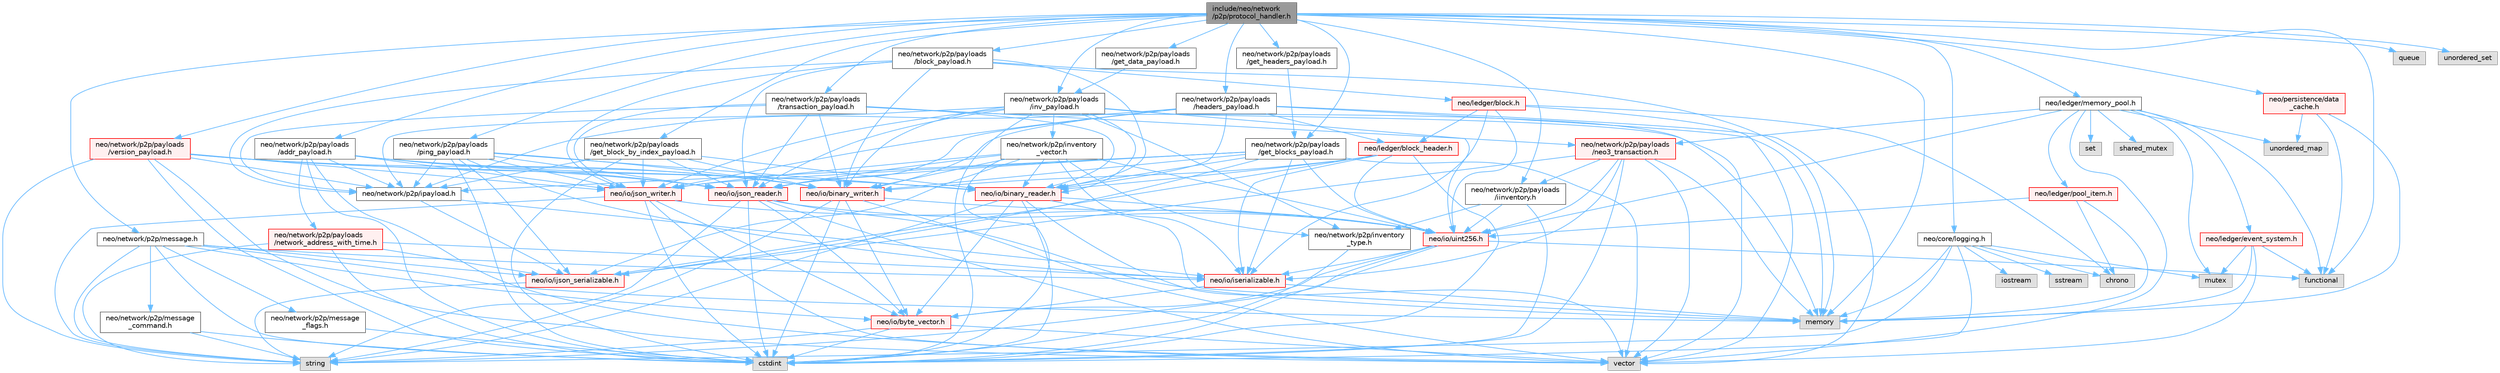 digraph "include/neo/network/p2p/protocol_handler.h"
{
 // LATEX_PDF_SIZE
  bgcolor="transparent";
  edge [fontname=Helvetica,fontsize=10,labelfontname=Helvetica,labelfontsize=10];
  node [fontname=Helvetica,fontsize=10,shape=box,height=0.2,width=0.4];
  Node1 [id="Node000001",label="include/neo/network\l/p2p/protocol_handler.h",height=0.2,width=0.4,color="gray40", fillcolor="grey60", style="filled", fontcolor="black",tooltip=" "];
  Node1 -> Node2 [id="edge1_Node000001_Node000002",color="steelblue1",style="solid",tooltip=" "];
  Node2 [id="Node000002",label="neo/core/logging.h",height=0.2,width=0.4,color="grey40", fillcolor="white", style="filled",URL="$core_2logging_8h.html",tooltip=" "];
  Node2 -> Node3 [id="edge2_Node000002_Node000003",color="steelblue1",style="solid",tooltip=" "];
  Node3 [id="Node000003",label="chrono",height=0.2,width=0.4,color="grey60", fillcolor="#E0E0E0", style="filled",tooltip=" "];
  Node2 -> Node4 [id="edge3_Node000002_Node000004",color="steelblue1",style="solid",tooltip=" "];
  Node4 [id="Node000004",label="cstdint",height=0.2,width=0.4,color="grey60", fillcolor="#E0E0E0", style="filled",tooltip=" "];
  Node2 -> Node5 [id="edge4_Node000002_Node000005",color="steelblue1",style="solid",tooltip=" "];
  Node5 [id="Node000005",label="memory",height=0.2,width=0.4,color="grey60", fillcolor="#E0E0E0", style="filled",tooltip=" "];
  Node2 -> Node6 [id="edge5_Node000002_Node000006",color="steelblue1",style="solid",tooltip=" "];
  Node6 [id="Node000006",label="sstream",height=0.2,width=0.4,color="grey60", fillcolor="#E0E0E0", style="filled",tooltip=" "];
  Node2 -> Node7 [id="edge6_Node000002_Node000007",color="steelblue1",style="solid",tooltip=" "];
  Node7 [id="Node000007",label="string",height=0.2,width=0.4,color="grey60", fillcolor="#E0E0E0", style="filled",tooltip=" "];
  Node2 -> Node8 [id="edge7_Node000002_Node000008",color="steelblue1",style="solid",tooltip=" "];
  Node8 [id="Node000008",label="iostream",height=0.2,width=0.4,color="grey60", fillcolor="#E0E0E0", style="filled",tooltip=" "];
  Node2 -> Node9 [id="edge8_Node000002_Node000009",color="steelblue1",style="solid",tooltip=" "];
  Node9 [id="Node000009",label="mutex",height=0.2,width=0.4,color="grey60", fillcolor="#E0E0E0", style="filled",tooltip=" "];
  Node1 -> Node10 [id="edge9_Node000001_Node000010",color="steelblue1",style="solid",tooltip=" "];
  Node10 [id="Node000010",label="neo/ledger/memory_pool.h",height=0.2,width=0.4,color="grey40", fillcolor="white", style="filled",URL="$ledger_2memory__pool_8h.html",tooltip=" "];
  Node10 -> Node11 [id="edge10_Node000010_Node000011",color="steelblue1",style="solid",tooltip=" "];
  Node11 [id="Node000011",label="neo/io/uint256.h",height=0.2,width=0.4,color="red", fillcolor="#FFF0F0", style="filled",URL="$uint256_8h.html",tooltip=" "];
  Node11 -> Node16 [id="edge11_Node000011_Node000016",color="steelblue1",style="solid",tooltip=" "];
  Node16 [id="Node000016",label="neo/io/byte_vector.h",height=0.2,width=0.4,color="red", fillcolor="#FFF0F0", style="filled",URL="$io_2byte__vector_8h.html",tooltip=" "];
  Node16 -> Node4 [id="edge12_Node000016_Node000004",color="steelblue1",style="solid",tooltip=" "];
  Node16 -> Node7 [id="edge13_Node000016_Node000007",color="steelblue1",style="solid",tooltip=" "];
  Node16 -> Node15 [id="edge14_Node000016_Node000015",color="steelblue1",style="solid",tooltip=" "];
  Node15 [id="Node000015",label="vector",height=0.2,width=0.4,color="grey60", fillcolor="#E0E0E0", style="filled",tooltip=" "];
  Node11 -> Node17 [id="edge15_Node000011_Node000017",color="steelblue1",style="solid",tooltip=" "];
  Node17 [id="Node000017",label="neo/io/iserializable.h",height=0.2,width=0.4,color="red", fillcolor="#FFF0F0", style="filled",URL="$iserializable_8h.html",tooltip=" "];
  Node17 -> Node16 [id="edge16_Node000017_Node000016",color="steelblue1",style="solid",tooltip=" "];
  Node17 -> Node5 [id="edge17_Node000017_Node000005",color="steelblue1",style="solid",tooltip=" "];
  Node11 -> Node4 [id="edge18_Node000011_Node000004",color="steelblue1",style="solid",tooltip=" "];
  Node11 -> Node20 [id="edge19_Node000011_Node000020",color="steelblue1",style="solid",tooltip=" "];
  Node20 [id="Node000020",label="functional",height=0.2,width=0.4,color="grey60", fillcolor="#E0E0E0", style="filled",tooltip=" "];
  Node11 -> Node7 [id="edge20_Node000011_Node000007",color="steelblue1",style="solid",tooltip=" "];
  Node10 -> Node21 [id="edge21_Node000010_Node000021",color="steelblue1",style="solid",tooltip=" "];
  Node21 [id="Node000021",label="neo/ledger/event_system.h",height=0.2,width=0.4,color="red", fillcolor="#FFF0F0", style="filled",URL="$event__system_8h.html",tooltip=" "];
  Node21 -> Node20 [id="edge22_Node000021_Node000020",color="steelblue1",style="solid",tooltip=" "];
  Node21 -> Node5 [id="edge23_Node000021_Node000005",color="steelblue1",style="solid",tooltip=" "];
  Node21 -> Node9 [id="edge24_Node000021_Node000009",color="steelblue1",style="solid",tooltip=" "];
  Node21 -> Node15 [id="edge25_Node000021_Node000015",color="steelblue1",style="solid",tooltip=" "];
  Node10 -> Node70 [id="edge26_Node000010_Node000070",color="steelblue1",style="solid",tooltip=" "];
  Node70 [id="Node000070",label="neo/ledger/pool_item.h",height=0.2,width=0.4,color="red", fillcolor="#FFF0F0", style="filled",URL="$pool__item_8h.html",tooltip=" "];
  Node70 -> Node11 [id="edge27_Node000070_Node000011",color="steelblue1",style="solid",tooltip=" "];
  Node70 -> Node3 [id="edge28_Node000070_Node000003",color="steelblue1",style="solid",tooltip=" "];
  Node70 -> Node5 [id="edge29_Node000070_Node000005",color="steelblue1",style="solid",tooltip=" "];
  Node10 -> Node24 [id="edge30_Node000010_Node000024",color="steelblue1",style="solid",tooltip=" "];
  Node24 [id="Node000024",label="neo/network/p2p/payloads\l/neo3_transaction.h",height=0.2,width=0.4,color="red", fillcolor="#FFF0F0", style="filled",URL="$neo3__transaction_8h.html",tooltip=" "];
  Node24 -> Node28 [id="edge31_Node000024_Node000028",color="steelblue1",style="solid",tooltip=" "];
  Node28 [id="Node000028",label="neo/io/ijson_serializable.h",height=0.2,width=0.4,color="red", fillcolor="#FFF0F0", style="filled",URL="$ijson__serializable_8h.html",tooltip=" "];
  Node28 -> Node7 [id="edge32_Node000028_Node000007",color="steelblue1",style="solid",tooltip=" "];
  Node24 -> Node17 [id="edge33_Node000024_Node000017",color="steelblue1",style="solid",tooltip=" "];
  Node24 -> Node11 [id="edge34_Node000024_Node000011",color="steelblue1",style="solid",tooltip=" "];
  Node24 -> Node67 [id="edge35_Node000024_Node000067",color="steelblue1",style="solid",tooltip=" "];
  Node67 [id="Node000067",label="neo/network/p2p/payloads\l/iinventory.h",height=0.2,width=0.4,color="grey40", fillcolor="white", style="filled",URL="$payloads_2iinventory_8h.html",tooltip=" "];
  Node67 -> Node11 [id="edge36_Node000067_Node000011",color="steelblue1",style="solid",tooltip=" "];
  Node67 -> Node68 [id="edge37_Node000067_Node000068",color="steelblue1",style="solid",tooltip=" "];
  Node68 [id="Node000068",label="neo/network/p2p/inventory\l_type.h",height=0.2,width=0.4,color="grey40", fillcolor="white", style="filled",URL="$p2p_2inventory__type_8h.html",tooltip=" "];
  Node68 -> Node4 [id="edge38_Node000068_Node000004",color="steelblue1",style="solid",tooltip=" "];
  Node67 -> Node4 [id="edge39_Node000067_Node000004",color="steelblue1",style="solid",tooltip=" "];
  Node24 -> Node4 [id="edge40_Node000024_Node000004",color="steelblue1",style="solid",tooltip=" "];
  Node24 -> Node5 [id="edge41_Node000024_Node000005",color="steelblue1",style="solid",tooltip=" "];
  Node24 -> Node15 [id="edge42_Node000024_Node000015",color="steelblue1",style="solid",tooltip=" "];
  Node10 -> Node20 [id="edge43_Node000010_Node000020",color="steelblue1",style="solid",tooltip=" "];
  Node10 -> Node9 [id="edge44_Node000010_Node000009",color="steelblue1",style="solid",tooltip=" "];
  Node10 -> Node71 [id="edge45_Node000010_Node000071",color="steelblue1",style="solid",tooltip=" "];
  Node71 [id="Node000071",label="set",height=0.2,width=0.4,color="grey60", fillcolor="#E0E0E0", style="filled",tooltip=" "];
  Node10 -> Node72 [id="edge46_Node000010_Node000072",color="steelblue1",style="solid",tooltip=" "];
  Node72 [id="Node000072",label="shared_mutex",height=0.2,width=0.4,color="grey60", fillcolor="#E0E0E0", style="filled",tooltip=" "];
  Node10 -> Node38 [id="edge47_Node000010_Node000038",color="steelblue1",style="solid",tooltip=" "];
  Node38 [id="Node000038",label="unordered_map",height=0.2,width=0.4,color="grey60", fillcolor="#E0E0E0", style="filled",tooltip=" "];
  Node10 -> Node15 [id="edge48_Node000010_Node000015",color="steelblue1",style="solid",tooltip=" "];
  Node1 -> Node73 [id="edge49_Node000001_Node000073",color="steelblue1",style="solid",tooltip=" "];
  Node73 [id="Node000073",label="neo/network/p2p/message.h",height=0.2,width=0.4,color="grey40", fillcolor="white", style="filled",URL="$message_8h.html",tooltip=" "];
  Node73 -> Node16 [id="edge50_Node000073_Node000016",color="steelblue1",style="solid",tooltip=" "];
  Node73 -> Node28 [id="edge51_Node000073_Node000028",color="steelblue1",style="solid",tooltip=" "];
  Node73 -> Node17 [id="edge52_Node000073_Node000017",color="steelblue1",style="solid",tooltip=" "];
  Node73 -> Node74 [id="edge53_Node000073_Node000074",color="steelblue1",style="solid",tooltip=" "];
  Node74 [id="Node000074",label="neo/network/p2p/message\l_command.h",height=0.2,width=0.4,color="grey40", fillcolor="white", style="filled",URL="$p2p_2message__command_8h.html",tooltip=" "];
  Node74 -> Node4 [id="edge54_Node000074_Node000004",color="steelblue1",style="solid",tooltip=" "];
  Node74 -> Node7 [id="edge55_Node000074_Node000007",color="steelblue1",style="solid",tooltip=" "];
  Node73 -> Node75 [id="edge56_Node000073_Node000075",color="steelblue1",style="solid",tooltip=" "];
  Node75 [id="Node000075",label="neo/network/p2p/message\l_flags.h",height=0.2,width=0.4,color="grey40", fillcolor="white", style="filled",URL="$p2p_2message__flags_8h.html",tooltip=" "];
  Node75 -> Node4 [id="edge57_Node000075_Node000004",color="steelblue1",style="solid",tooltip=" "];
  Node73 -> Node4 [id="edge58_Node000073_Node000004",color="steelblue1",style="solid",tooltip=" "];
  Node73 -> Node5 [id="edge59_Node000073_Node000005",color="steelblue1",style="solid",tooltip=" "];
  Node73 -> Node7 [id="edge60_Node000073_Node000007",color="steelblue1",style="solid",tooltip=" "];
  Node1 -> Node76 [id="edge61_Node000001_Node000076",color="steelblue1",style="solid",tooltip=" "];
  Node76 [id="Node000076",label="neo/network/p2p/payloads\l/addr_payload.h",height=0.2,width=0.4,color="grey40", fillcolor="white", style="filled",URL="$addr__payload_8h.html",tooltip=" "];
  Node76 -> Node56 [id="edge62_Node000076_Node000056",color="steelblue1",style="solid",tooltip=" "];
  Node56 [id="Node000056",label="neo/io/binary_reader.h",height=0.2,width=0.4,color="red", fillcolor="#FFF0F0", style="filled",URL="$binary__reader_8h.html",tooltip=" "];
  Node56 -> Node16 [id="edge63_Node000056_Node000016",color="steelblue1",style="solid",tooltip=" "];
  Node56 -> Node11 [id="edge64_Node000056_Node000011",color="steelblue1",style="solid",tooltip=" "];
  Node56 -> Node4 [id="edge65_Node000056_Node000004",color="steelblue1",style="solid",tooltip=" "];
  Node56 -> Node5 [id="edge66_Node000056_Node000005",color="steelblue1",style="solid",tooltip=" "];
  Node56 -> Node7 [id="edge67_Node000056_Node000007",color="steelblue1",style="solid",tooltip=" "];
  Node56 -> Node15 [id="edge68_Node000056_Node000015",color="steelblue1",style="solid",tooltip=" "];
  Node76 -> Node59 [id="edge69_Node000076_Node000059",color="steelblue1",style="solid",tooltip=" "];
  Node59 [id="Node000059",label="neo/io/binary_writer.h",height=0.2,width=0.4,color="red", fillcolor="#FFF0F0", style="filled",URL="$binary__writer_8h.html",tooltip=" "];
  Node59 -> Node16 [id="edge70_Node000059_Node000016",color="steelblue1",style="solid",tooltip=" "];
  Node59 -> Node11 [id="edge71_Node000059_Node000011",color="steelblue1",style="solid",tooltip=" "];
  Node59 -> Node4 [id="edge72_Node000059_Node000004",color="steelblue1",style="solid",tooltip=" "];
  Node59 -> Node7 [id="edge73_Node000059_Node000007",color="steelblue1",style="solid",tooltip=" "];
  Node59 -> Node15 [id="edge74_Node000059_Node000015",color="steelblue1",style="solid",tooltip=" "];
  Node76 -> Node60 [id="edge75_Node000076_Node000060",color="steelblue1",style="solid",tooltip=" "];
  Node60 [id="Node000060",label="neo/io/json_reader.h",height=0.2,width=0.4,color="red", fillcolor="#FFF0F0", style="filled",URL="$json__reader_8h.html",tooltip=" "];
  Node60 -> Node16 [id="edge76_Node000060_Node000016",color="steelblue1",style="solid",tooltip=" "];
  Node60 -> Node11 [id="edge77_Node000060_Node000011",color="steelblue1",style="solid",tooltip=" "];
  Node60 -> Node4 [id="edge78_Node000060_Node000004",color="steelblue1",style="solid",tooltip=" "];
  Node60 -> Node5 [id="edge79_Node000060_Node000005",color="steelblue1",style="solid",tooltip=" "];
  Node60 -> Node7 [id="edge80_Node000060_Node000007",color="steelblue1",style="solid",tooltip=" "];
  Node60 -> Node15 [id="edge81_Node000060_Node000015",color="steelblue1",style="solid",tooltip=" "];
  Node76 -> Node62 [id="edge82_Node000076_Node000062",color="steelblue1",style="solid",tooltip=" "];
  Node62 [id="Node000062",label="neo/io/json_writer.h",height=0.2,width=0.4,color="red", fillcolor="#FFF0F0", style="filled",URL="$json__writer_8h.html",tooltip=" "];
  Node62 -> Node16 [id="edge83_Node000062_Node000016",color="steelblue1",style="solid",tooltip=" "];
  Node62 -> Node11 [id="edge84_Node000062_Node000011",color="steelblue1",style="solid",tooltip=" "];
  Node62 -> Node4 [id="edge85_Node000062_Node000004",color="steelblue1",style="solid",tooltip=" "];
  Node62 -> Node7 [id="edge86_Node000062_Node000007",color="steelblue1",style="solid",tooltip=" "];
  Node62 -> Node15 [id="edge87_Node000062_Node000015",color="steelblue1",style="solid",tooltip=" "];
  Node76 -> Node77 [id="edge88_Node000076_Node000077",color="steelblue1",style="solid",tooltip=" "];
  Node77 [id="Node000077",label="neo/network/p2p/ipayload.h",height=0.2,width=0.4,color="grey40", fillcolor="white", style="filled",URL="$p2p_2ipayload_8h.html",tooltip=" "];
  Node77 -> Node28 [id="edge89_Node000077_Node000028",color="steelblue1",style="solid",tooltip=" "];
  Node77 -> Node17 [id="edge90_Node000077_Node000017",color="steelblue1",style="solid",tooltip=" "];
  Node76 -> Node78 [id="edge91_Node000076_Node000078",color="steelblue1",style="solid",tooltip=" "];
  Node78 [id="Node000078",label="neo/network/p2p/payloads\l/network_address_with_time.h",height=0.2,width=0.4,color="red", fillcolor="#FFF0F0", style="filled",URL="$payloads_2network__address__with__time_8h.html",tooltip=" "];
  Node78 -> Node28 [id="edge92_Node000078_Node000028",color="steelblue1",style="solid",tooltip=" "];
  Node78 -> Node17 [id="edge93_Node000078_Node000017",color="steelblue1",style="solid",tooltip=" "];
  Node78 -> Node4 [id="edge94_Node000078_Node000004",color="steelblue1",style="solid",tooltip=" "];
  Node78 -> Node7 [id="edge95_Node000078_Node000007",color="steelblue1",style="solid",tooltip=" "];
  Node76 -> Node4 [id="edge96_Node000076_Node000004",color="steelblue1",style="solid",tooltip=" "];
  Node76 -> Node15 [id="edge97_Node000076_Node000015",color="steelblue1",style="solid",tooltip=" "];
  Node1 -> Node79 [id="edge98_Node000001_Node000079",color="steelblue1",style="solid",tooltip=" "];
  Node79 [id="Node000079",label="neo/network/p2p/payloads\l/block_payload.h",height=0.2,width=0.4,color="grey40", fillcolor="white", style="filled",URL="$block__payload_8h.html",tooltip=" "];
  Node79 -> Node56 [id="edge99_Node000079_Node000056",color="steelblue1",style="solid",tooltip=" "];
  Node79 -> Node59 [id="edge100_Node000079_Node000059",color="steelblue1",style="solid",tooltip=" "];
  Node79 -> Node60 [id="edge101_Node000079_Node000060",color="steelblue1",style="solid",tooltip=" "];
  Node79 -> Node62 [id="edge102_Node000079_Node000062",color="steelblue1",style="solid",tooltip=" "];
  Node79 -> Node80 [id="edge103_Node000079_Node000080",color="steelblue1",style="solid",tooltip=" "];
  Node80 [id="Node000080",label="neo/ledger/block.h",height=0.2,width=0.4,color="red", fillcolor="#FFF0F0", style="filled",URL="$ledger_2block_8h.html",tooltip=" "];
  Node80 -> Node17 [id="edge104_Node000080_Node000017",color="steelblue1",style="solid",tooltip=" "];
  Node80 -> Node11 [id="edge105_Node000080_Node000011",color="steelblue1",style="solid",tooltip=" "];
  Node80 -> Node81 [id="edge106_Node000080_Node000081",color="steelblue1",style="solid",tooltip=" "];
  Node81 [id="Node000081",label="neo/ledger/block_header.h",height=0.2,width=0.4,color="red", fillcolor="#FFF0F0", style="filled",URL="$block__header_8h.html",tooltip=" "];
  Node81 -> Node56 [id="edge107_Node000081_Node000056",color="steelblue1",style="solid",tooltip=" "];
  Node81 -> Node59 [id="edge108_Node000081_Node000059",color="steelblue1",style="solid",tooltip=" "];
  Node81 -> Node28 [id="edge109_Node000081_Node000028",color="steelblue1",style="solid",tooltip=" "];
  Node81 -> Node17 [id="edge110_Node000081_Node000017",color="steelblue1",style="solid",tooltip=" "];
  Node81 -> Node11 [id="edge111_Node000081_Node000011",color="steelblue1",style="solid",tooltip=" "];
  Node81 -> Node4 [id="edge112_Node000081_Node000004",color="steelblue1",style="solid",tooltip=" "];
  Node80 -> Node3 [id="edge113_Node000080_Node000003",color="steelblue1",style="solid",tooltip=" "];
  Node80 -> Node15 [id="edge114_Node000080_Node000015",color="steelblue1",style="solid",tooltip=" "];
  Node79 -> Node77 [id="edge115_Node000079_Node000077",color="steelblue1",style="solid",tooltip=" "];
  Node79 -> Node5 [id="edge116_Node000079_Node000005",color="steelblue1",style="solid",tooltip=" "];
  Node1 -> Node82 [id="edge117_Node000001_Node000082",color="steelblue1",style="solid",tooltip=" "];
  Node82 [id="Node000082",label="neo/network/p2p/payloads\l/get_block_by_index_payload.h",height=0.2,width=0.4,color="grey40", fillcolor="white", style="filled",URL="$get__block__by__index__payload_8h.html",tooltip=" "];
  Node82 -> Node56 [id="edge118_Node000082_Node000056",color="steelblue1",style="solid",tooltip=" "];
  Node82 -> Node59 [id="edge119_Node000082_Node000059",color="steelblue1",style="solid",tooltip=" "];
  Node82 -> Node60 [id="edge120_Node000082_Node000060",color="steelblue1",style="solid",tooltip=" "];
  Node82 -> Node62 [id="edge121_Node000082_Node000062",color="steelblue1",style="solid",tooltip=" "];
  Node82 -> Node77 [id="edge122_Node000082_Node000077",color="steelblue1",style="solid",tooltip=" "];
  Node82 -> Node4 [id="edge123_Node000082_Node000004",color="steelblue1",style="solid",tooltip=" "];
  Node1 -> Node83 [id="edge124_Node000001_Node000083",color="steelblue1",style="solid",tooltip=" "];
  Node83 [id="Node000083",label="neo/network/p2p/payloads\l/get_blocks_payload.h",height=0.2,width=0.4,color="grey40", fillcolor="white", style="filled",URL="$get__blocks__payload_8h.html",tooltip=" "];
  Node83 -> Node56 [id="edge125_Node000083_Node000056",color="steelblue1",style="solid",tooltip=" "];
  Node83 -> Node59 [id="edge126_Node000083_Node000059",color="steelblue1",style="solid",tooltip=" "];
  Node83 -> Node28 [id="edge127_Node000083_Node000028",color="steelblue1",style="solid",tooltip=" "];
  Node83 -> Node17 [id="edge128_Node000083_Node000017",color="steelblue1",style="solid",tooltip=" "];
  Node83 -> Node60 [id="edge129_Node000083_Node000060",color="steelblue1",style="solid",tooltip=" "];
  Node83 -> Node62 [id="edge130_Node000083_Node000062",color="steelblue1",style="solid",tooltip=" "];
  Node83 -> Node11 [id="edge131_Node000083_Node000011",color="steelblue1",style="solid",tooltip=" "];
  Node83 -> Node77 [id="edge132_Node000083_Node000077",color="steelblue1",style="solid",tooltip=" "];
  Node83 -> Node15 [id="edge133_Node000083_Node000015",color="steelblue1",style="solid",tooltip=" "];
  Node1 -> Node84 [id="edge134_Node000001_Node000084",color="steelblue1",style="solid",tooltip=" "];
  Node84 [id="Node000084",label="neo/network/p2p/payloads\l/get_data_payload.h",height=0.2,width=0.4,color="grey40", fillcolor="white", style="filled",URL="$get__data__payload_8h.html",tooltip=" "];
  Node84 -> Node85 [id="edge135_Node000084_Node000085",color="steelblue1",style="solid",tooltip=" "];
  Node85 [id="Node000085",label="neo/network/p2p/payloads\l/inv_payload.h",height=0.2,width=0.4,color="grey40", fillcolor="white", style="filled",URL="$inv__payload_8h.html",tooltip=" "];
  Node85 -> Node56 [id="edge136_Node000085_Node000056",color="steelblue1",style="solid",tooltip=" "];
  Node85 -> Node59 [id="edge137_Node000085_Node000059",color="steelblue1",style="solid",tooltip=" "];
  Node85 -> Node60 [id="edge138_Node000085_Node000060",color="steelblue1",style="solid",tooltip=" "];
  Node85 -> Node62 [id="edge139_Node000085_Node000062",color="steelblue1",style="solid",tooltip=" "];
  Node85 -> Node11 [id="edge140_Node000085_Node000011",color="steelblue1",style="solid",tooltip=" "];
  Node85 -> Node68 [id="edge141_Node000085_Node000068",color="steelblue1",style="solid",tooltip=" "];
  Node85 -> Node86 [id="edge142_Node000085_Node000086",color="steelblue1",style="solid",tooltip=" "];
  Node86 [id="Node000086",label="neo/network/p2p/inventory\l_vector.h",height=0.2,width=0.4,color="grey40", fillcolor="white", style="filled",URL="$p2p_2inventory__vector_8h.html",tooltip=" "];
  Node86 -> Node56 [id="edge143_Node000086_Node000056",color="steelblue1",style="solid",tooltip=" "];
  Node86 -> Node59 [id="edge144_Node000086_Node000059",color="steelblue1",style="solid",tooltip=" "];
  Node86 -> Node28 [id="edge145_Node000086_Node000028",color="steelblue1",style="solid",tooltip=" "];
  Node86 -> Node17 [id="edge146_Node000086_Node000017",color="steelblue1",style="solid",tooltip=" "];
  Node86 -> Node60 [id="edge147_Node000086_Node000060",color="steelblue1",style="solid",tooltip=" "];
  Node86 -> Node62 [id="edge148_Node000086_Node000062",color="steelblue1",style="solid",tooltip=" "];
  Node86 -> Node11 [id="edge149_Node000086_Node000011",color="steelblue1",style="solid",tooltip=" "];
  Node86 -> Node68 [id="edge150_Node000086_Node000068",color="steelblue1",style="solid",tooltip=" "];
  Node86 -> Node4 [id="edge151_Node000086_Node000004",color="steelblue1",style="solid",tooltip=" "];
  Node85 -> Node77 [id="edge152_Node000085_Node000077",color="steelblue1",style="solid",tooltip=" "];
  Node85 -> Node4 [id="edge153_Node000085_Node000004",color="steelblue1",style="solid",tooltip=" "];
  Node85 -> Node15 [id="edge154_Node000085_Node000015",color="steelblue1",style="solid",tooltip=" "];
  Node1 -> Node87 [id="edge155_Node000001_Node000087",color="steelblue1",style="solid",tooltip=" "];
  Node87 [id="Node000087",label="neo/network/p2p/payloads\l/get_headers_payload.h",height=0.2,width=0.4,color="grey40", fillcolor="white", style="filled",URL="$get__headers__payload_8h.html",tooltip=" "];
  Node87 -> Node83 [id="edge156_Node000087_Node000083",color="steelblue1",style="solid",tooltip=" "];
  Node1 -> Node88 [id="edge157_Node000001_Node000088",color="steelblue1",style="solid",tooltip=" "];
  Node88 [id="Node000088",label="neo/network/p2p/payloads\l/headers_payload.h",height=0.2,width=0.4,color="grey40", fillcolor="white", style="filled",URL="$headers__payload_8h.html",tooltip=" "];
  Node88 -> Node56 [id="edge158_Node000088_Node000056",color="steelblue1",style="solid",tooltip=" "];
  Node88 -> Node59 [id="edge159_Node000088_Node000059",color="steelblue1",style="solid",tooltip=" "];
  Node88 -> Node60 [id="edge160_Node000088_Node000060",color="steelblue1",style="solid",tooltip=" "];
  Node88 -> Node62 [id="edge161_Node000088_Node000062",color="steelblue1",style="solid",tooltip=" "];
  Node88 -> Node81 [id="edge162_Node000088_Node000081",color="steelblue1",style="solid",tooltip=" "];
  Node88 -> Node77 [id="edge163_Node000088_Node000077",color="steelblue1",style="solid",tooltip=" "];
  Node88 -> Node5 [id="edge164_Node000088_Node000005",color="steelblue1",style="solid",tooltip=" "];
  Node88 -> Node15 [id="edge165_Node000088_Node000015",color="steelblue1",style="solid",tooltip=" "];
  Node1 -> Node67 [id="edge166_Node000001_Node000067",color="steelblue1",style="solid",tooltip=" "];
  Node1 -> Node85 [id="edge167_Node000001_Node000085",color="steelblue1",style="solid",tooltip=" "];
  Node1 -> Node89 [id="edge168_Node000001_Node000089",color="steelblue1",style="solid",tooltip=" "];
  Node89 [id="Node000089",label="neo/network/p2p/payloads\l/ping_payload.h",height=0.2,width=0.4,color="grey40", fillcolor="white", style="filled",URL="$ping__payload_8h.html",tooltip=" "];
  Node89 -> Node56 [id="edge169_Node000089_Node000056",color="steelblue1",style="solid",tooltip=" "];
  Node89 -> Node59 [id="edge170_Node000089_Node000059",color="steelblue1",style="solid",tooltip=" "];
  Node89 -> Node28 [id="edge171_Node000089_Node000028",color="steelblue1",style="solid",tooltip=" "];
  Node89 -> Node17 [id="edge172_Node000089_Node000017",color="steelblue1",style="solid",tooltip=" "];
  Node89 -> Node60 [id="edge173_Node000089_Node000060",color="steelblue1",style="solid",tooltip=" "];
  Node89 -> Node62 [id="edge174_Node000089_Node000062",color="steelblue1",style="solid",tooltip=" "];
  Node89 -> Node77 [id="edge175_Node000089_Node000077",color="steelblue1",style="solid",tooltip=" "];
  Node89 -> Node4 [id="edge176_Node000089_Node000004",color="steelblue1",style="solid",tooltip=" "];
  Node1 -> Node90 [id="edge177_Node000001_Node000090",color="steelblue1",style="solid",tooltip=" "];
  Node90 [id="Node000090",label="neo/network/p2p/payloads\l/transaction_payload.h",height=0.2,width=0.4,color="grey40", fillcolor="white", style="filled",URL="$transaction__payload_8h.html",tooltip=" "];
  Node90 -> Node56 [id="edge178_Node000090_Node000056",color="steelblue1",style="solid",tooltip=" "];
  Node90 -> Node59 [id="edge179_Node000090_Node000059",color="steelblue1",style="solid",tooltip=" "];
  Node90 -> Node60 [id="edge180_Node000090_Node000060",color="steelblue1",style="solid",tooltip=" "];
  Node90 -> Node62 [id="edge181_Node000090_Node000062",color="steelblue1",style="solid",tooltip=" "];
  Node90 -> Node77 [id="edge182_Node000090_Node000077",color="steelblue1",style="solid",tooltip=" "];
  Node90 -> Node24 [id="edge183_Node000090_Node000024",color="steelblue1",style="solid",tooltip=" "];
  Node90 -> Node5 [id="edge184_Node000090_Node000005",color="steelblue1",style="solid",tooltip=" "];
  Node1 -> Node91 [id="edge185_Node000001_Node000091",color="steelblue1",style="solid",tooltip=" "];
  Node91 [id="Node000091",label="neo/network/p2p/payloads\l/version_payload.h",height=0.2,width=0.4,color="red", fillcolor="#FFF0F0", style="filled",URL="$version__payload_8h.html",tooltip=" "];
  Node91 -> Node56 [id="edge186_Node000091_Node000056",color="steelblue1",style="solid",tooltip=" "];
  Node91 -> Node59 [id="edge187_Node000091_Node000059",color="steelblue1",style="solid",tooltip=" "];
  Node91 -> Node60 [id="edge188_Node000091_Node000060",color="steelblue1",style="solid",tooltip=" "];
  Node91 -> Node62 [id="edge189_Node000091_Node000062",color="steelblue1",style="solid",tooltip=" "];
  Node91 -> Node77 [id="edge190_Node000091_Node000077",color="steelblue1",style="solid",tooltip=" "];
  Node91 -> Node4 [id="edge191_Node000091_Node000004",color="steelblue1",style="solid",tooltip=" "];
  Node91 -> Node7 [id="edge192_Node000091_Node000007",color="steelblue1",style="solid",tooltip=" "];
  Node91 -> Node15 [id="edge193_Node000091_Node000015",color="steelblue1",style="solid",tooltip=" "];
  Node1 -> Node96 [id="edge194_Node000001_Node000096",color="steelblue1",style="solid",tooltip=" "];
  Node96 [id="Node000096",label="neo/persistence/data\l_cache.h",height=0.2,width=0.4,color="red", fillcolor="#FFF0F0", style="filled",URL="$data__cache_8h.html",tooltip=" "];
  Node96 -> Node20 [id="edge195_Node000096_Node000020",color="steelblue1",style="solid",tooltip=" "];
  Node96 -> Node5 [id="edge196_Node000096_Node000005",color="steelblue1",style="solid",tooltip=" "];
  Node96 -> Node38 [id="edge197_Node000096_Node000038",color="steelblue1",style="solid",tooltip=" "];
  Node1 -> Node20 [id="edge198_Node000001_Node000020",color="steelblue1",style="solid",tooltip=" "];
  Node1 -> Node5 [id="edge199_Node000001_Node000005",color="steelblue1",style="solid",tooltip=" "];
  Node1 -> Node106 [id="edge200_Node000001_Node000106",color="steelblue1",style="solid",tooltip=" "];
  Node106 [id="Node000106",label="queue",height=0.2,width=0.4,color="grey60", fillcolor="#E0E0E0", style="filled",tooltip=" "];
  Node1 -> Node107 [id="edge201_Node000001_Node000107",color="steelblue1",style="solid",tooltip=" "];
  Node107 [id="Node000107",label="unordered_set",height=0.2,width=0.4,color="grey60", fillcolor="#E0E0E0", style="filled",tooltip=" "];
}
